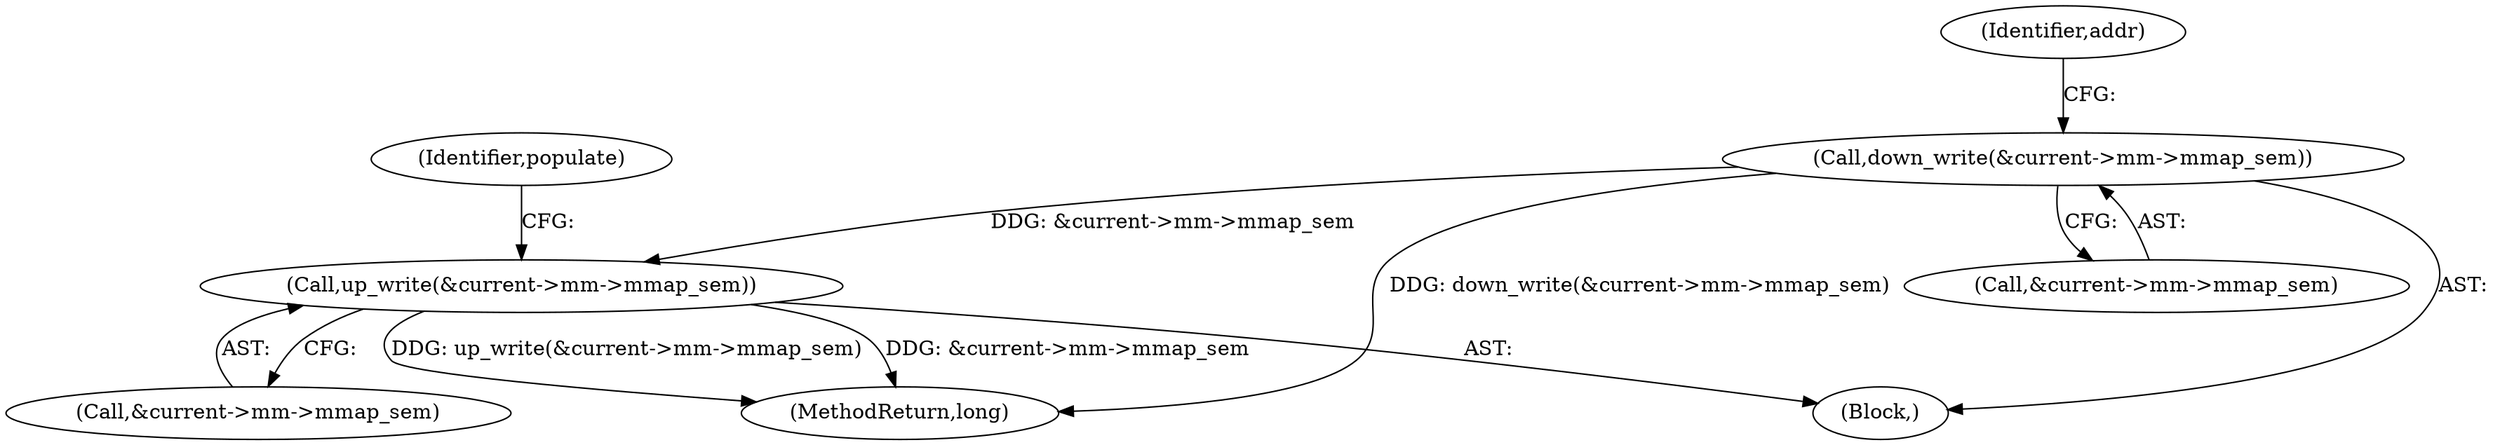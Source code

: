 digraph "0_linux_a399b29dfbaaaf91162b2dc5a5875dd51bbfa2a1_0@API" {
"1000416" [label="(Call,down_write(&current->mm->mmap_sem))"];
"1000495" [label="(Call,up_write(&current->mm->mmap_sem))"];
"1000552" [label="(MethodReturn,long)"];
"1000110" [label="(Block,)"];
"1000416" [label="(Call,down_write(&current->mm->mmap_sem))"];
"1000503" [label="(Identifier,populate)"];
"1000496" [label="(Call,&current->mm->mmap_sem)"];
"1000425" [label="(Identifier,addr)"];
"1000417" [label="(Call,&current->mm->mmap_sem)"];
"1000495" [label="(Call,up_write(&current->mm->mmap_sem))"];
"1000416" -> "1000110"  [label="AST: "];
"1000416" -> "1000417"  [label="CFG: "];
"1000417" -> "1000416"  [label="AST: "];
"1000425" -> "1000416"  [label="CFG: "];
"1000416" -> "1000552"  [label="DDG: down_write(&current->mm->mmap_sem)"];
"1000416" -> "1000495"  [label="DDG: &current->mm->mmap_sem"];
"1000495" -> "1000110"  [label="AST: "];
"1000495" -> "1000496"  [label="CFG: "];
"1000496" -> "1000495"  [label="AST: "];
"1000503" -> "1000495"  [label="CFG: "];
"1000495" -> "1000552"  [label="DDG: &current->mm->mmap_sem"];
"1000495" -> "1000552"  [label="DDG: up_write(&current->mm->mmap_sem)"];
}
